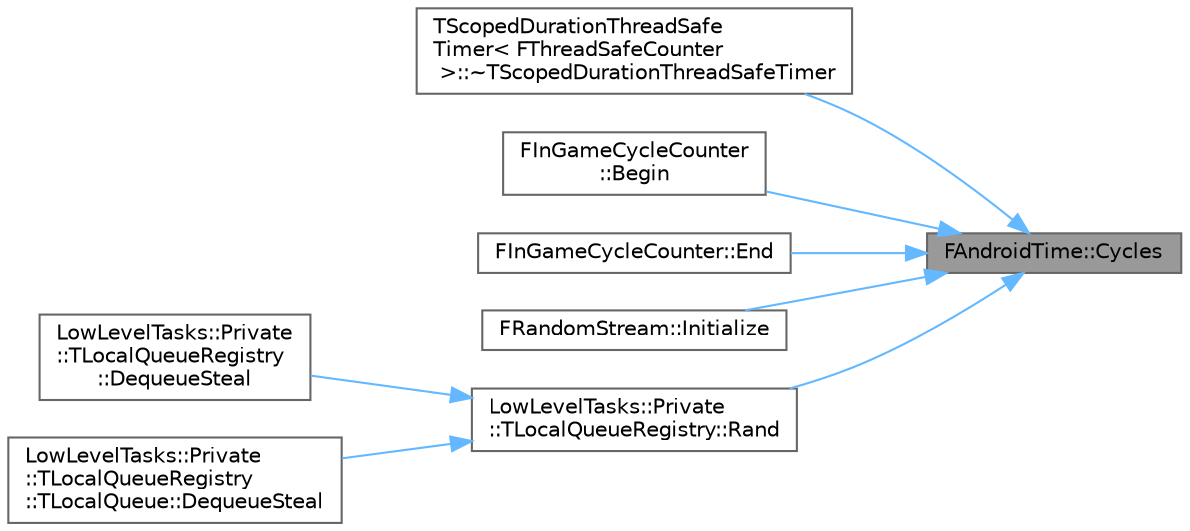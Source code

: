 digraph "FAndroidTime::Cycles"
{
 // INTERACTIVE_SVG=YES
 // LATEX_PDF_SIZE
  bgcolor="transparent";
  edge [fontname=Helvetica,fontsize=10,labelfontname=Helvetica,labelfontsize=10];
  node [fontname=Helvetica,fontsize=10,shape=box,height=0.2,width=0.4];
  rankdir="RL";
  Node1 [id="Node000001",label="FAndroidTime::Cycles",height=0.2,width=0.4,color="gray40", fillcolor="grey60", style="filled", fontcolor="black",tooltip=" "];
  Node1 -> Node2 [id="edge1_Node000001_Node000002",dir="back",color="steelblue1",style="solid",tooltip=" "];
  Node2 [id="Node000002",label="TScopedDurationThreadSafe\lTimer\< FThreadSafeCounter\l \>::~TScopedDurationThreadSafeTimer",height=0.2,width=0.4,color="grey40", fillcolor="white", style="filled",URL="$db/d3b/classTScopedDurationThreadSafeTimer.html#a32c1a8c2fa487236549694b78a206a94",tooltip=" "];
  Node1 -> Node3 [id="edge2_Node000001_Node000003",dir="back",color="steelblue1",style="solid",tooltip=" "];
  Node3 [id="Node000003",label="FInGameCycleCounter\l::Begin",height=0.2,width=0.4,color="grey40", fillcolor="white", style="filled",URL="$de/dd4/classFInGameCycleCounter.html#a622bf09949993947d95797dbe47a1d20",tooltip=" "];
  Node1 -> Node4 [id="edge3_Node000001_Node000004",dir="back",color="steelblue1",style="solid",tooltip=" "];
  Node4 [id="Node000004",label="FInGameCycleCounter::End",height=0.2,width=0.4,color="grey40", fillcolor="white", style="filled",URL="$de/dd4/classFInGameCycleCounter.html#abcb4e0bb12138c326e47a8e97a9063fc",tooltip=" "];
  Node1 -> Node5 [id="edge4_Node000001_Node000005",dir="back",color="steelblue1",style="solid",tooltip=" "];
  Node5 [id="Node000005",label="FRandomStream::Initialize",height=0.2,width=0.4,color="grey40", fillcolor="white", style="filled",URL="$d6/da3/structFRandomStream.html#a63d05c8eb066a460631188e7bc949d15",tooltip="Initializes this random stream using the specified name."];
  Node1 -> Node6 [id="edge5_Node000001_Node000006",dir="back",color="steelblue1",style="solid",tooltip=" "];
  Node6 [id="Node000006",label="LowLevelTasks::Private\l::TLocalQueueRegistry::Rand",height=0.2,width=0.4,color="grey40", fillcolor="white", style="filled",URL="$da/d42/classLowLevelTasks_1_1Private_1_1TLocalQueueRegistry.html#ac222a8807421e8124e1c19ede78aa1b9",tooltip=" "];
  Node6 -> Node7 [id="edge6_Node000006_Node000007",dir="back",color="steelblue1",style="solid",tooltip=" "];
  Node7 [id="Node000007",label="LowLevelTasks::Private\l::TLocalQueueRegistry\l::DequeueSteal",height=0.2,width=0.4,color="grey40", fillcolor="white", style="filled",URL="$da/d42/classLowLevelTasks_1_1Private_1_1TLocalQueueRegistry.html#ad362ddb2c9d3b48f6ab42b0846c7a798",tooltip=" "];
  Node6 -> Node8 [id="edge7_Node000006_Node000008",dir="back",color="steelblue1",style="solid",tooltip=" "];
  Node8 [id="Node000008",label="LowLevelTasks::Private\l::TLocalQueueRegistry\l::TLocalQueue::DequeueSteal",height=0.2,width=0.4,color="grey40", fillcolor="white", style="filled",URL="$d4/dbd/classLowLevelTasks_1_1Private_1_1TLocalQueueRegistry_1_1TLocalQueue.html#aba649ade0ab15d52dfc97de7832b3417",tooltip=" "];
}
